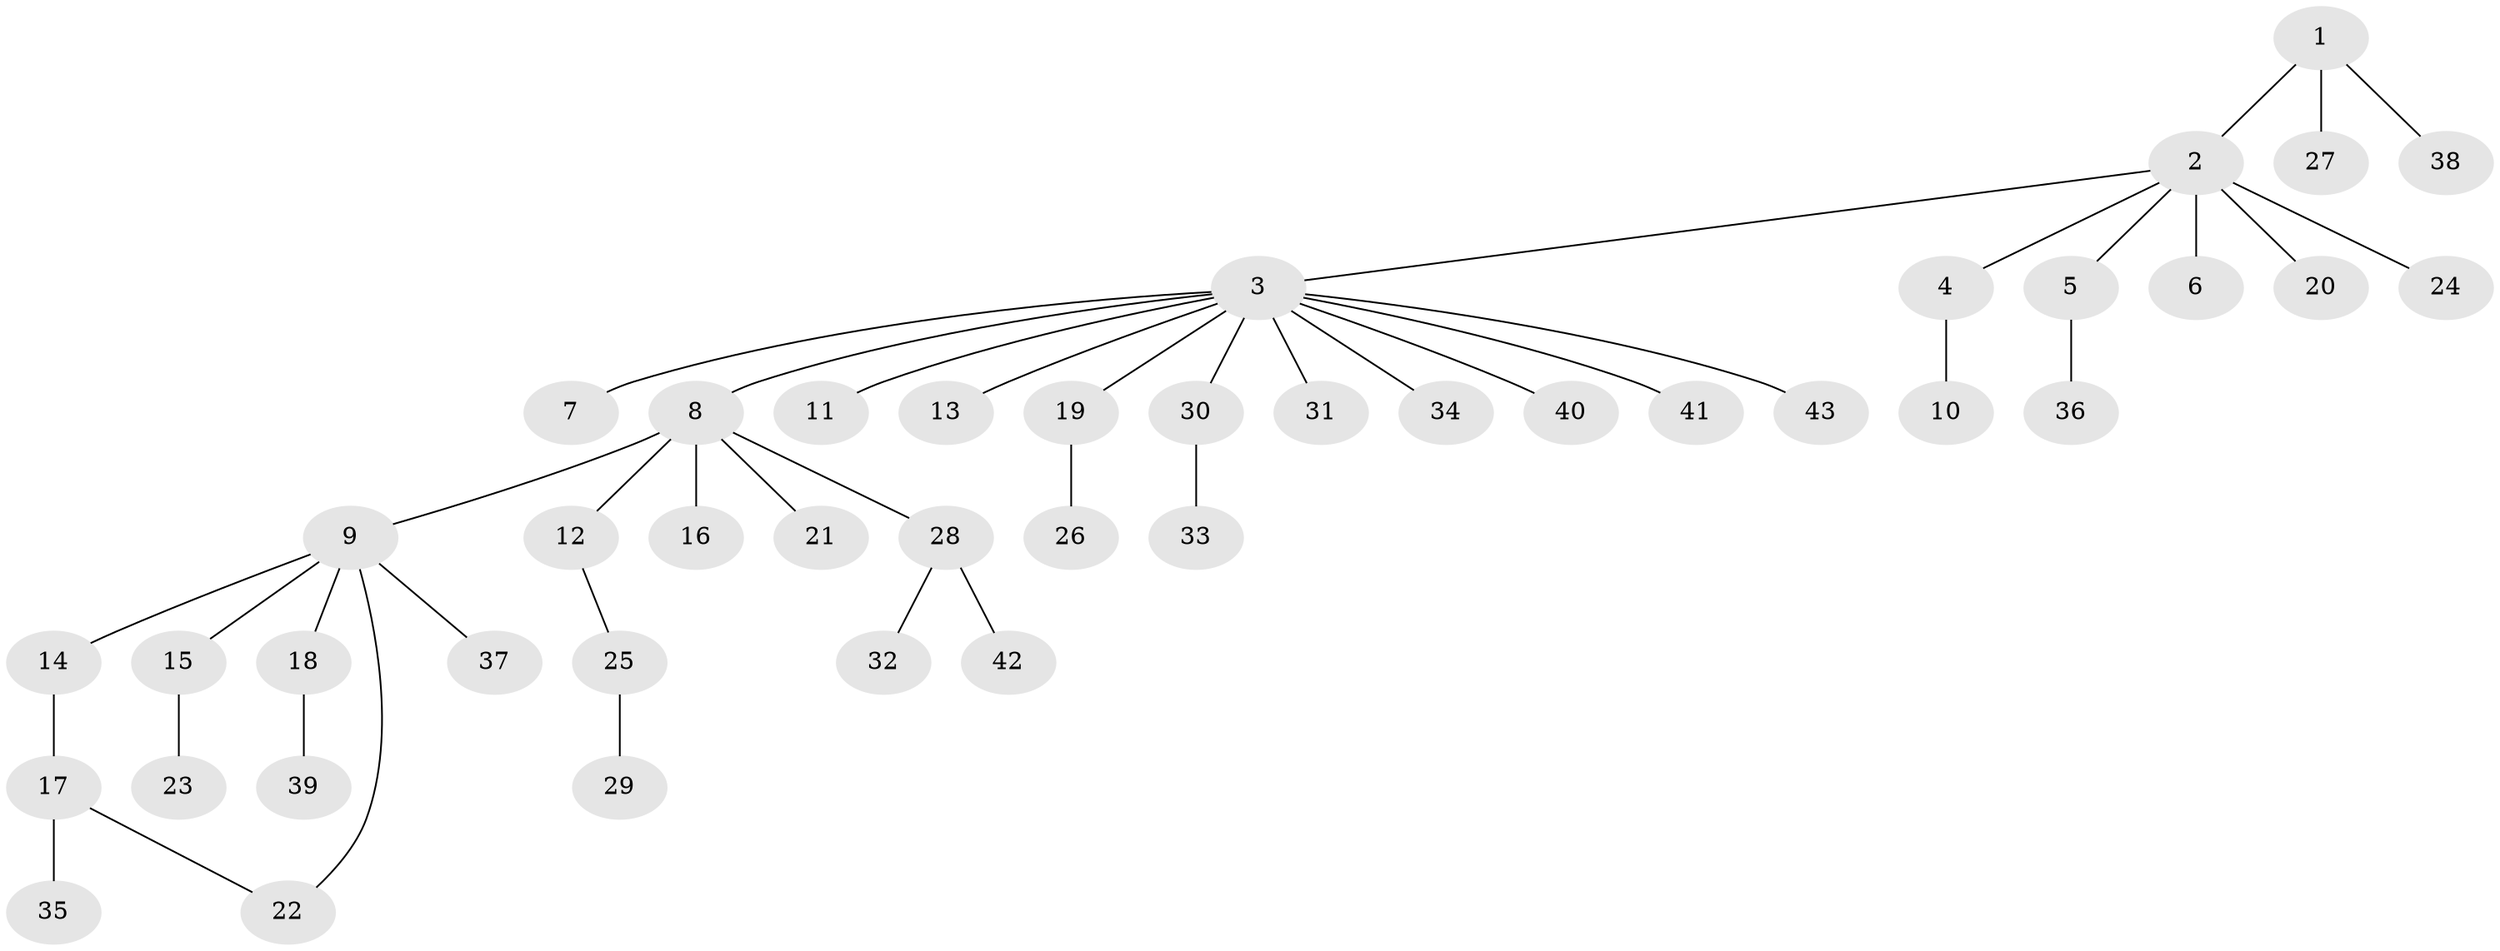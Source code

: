 // original degree distribution, {4: 0.03488372093023256, 10: 0.011627906976744186, 13: 0.011627906976744186, 5: 0.011627906976744186, 3: 0.08139534883720931, 1: 0.686046511627907, 17: 0.011627906976744186, 7: 0.011627906976744186, 2: 0.12790697674418605, 6: 0.011627906976744186}
// Generated by graph-tools (version 1.1) at 2025/50/03/04/25 22:50:42]
// undirected, 43 vertices, 43 edges
graph export_dot {
  node [color=gray90,style=filled];
  1;
  2;
  3;
  4;
  5;
  6;
  7;
  8;
  9;
  10;
  11;
  12;
  13;
  14;
  15;
  16;
  17;
  18;
  19;
  20;
  21;
  22;
  23;
  24;
  25;
  26;
  27;
  28;
  29;
  30;
  31;
  32;
  33;
  34;
  35;
  36;
  37;
  38;
  39;
  40;
  41;
  42;
  43;
  1 -- 2 [weight=1.0];
  1 -- 27 [weight=1.0];
  1 -- 38 [weight=1.0];
  2 -- 3 [weight=1.0];
  2 -- 4 [weight=1.0];
  2 -- 5 [weight=1.0];
  2 -- 6 [weight=3.0];
  2 -- 20 [weight=1.0];
  2 -- 24 [weight=1.0];
  3 -- 7 [weight=1.0];
  3 -- 8 [weight=1.0];
  3 -- 11 [weight=1.0];
  3 -- 13 [weight=1.0];
  3 -- 19 [weight=1.0];
  3 -- 30 [weight=1.0];
  3 -- 31 [weight=1.0];
  3 -- 34 [weight=1.0];
  3 -- 40 [weight=1.0];
  3 -- 41 [weight=1.0];
  3 -- 43 [weight=1.0];
  4 -- 10 [weight=3.0];
  5 -- 36 [weight=1.0];
  8 -- 9 [weight=1.0];
  8 -- 12 [weight=1.0];
  8 -- 16 [weight=11.0];
  8 -- 21 [weight=1.0];
  8 -- 28 [weight=1.0];
  9 -- 14 [weight=1.0];
  9 -- 15 [weight=1.0];
  9 -- 18 [weight=1.0];
  9 -- 22 [weight=1.0];
  9 -- 37 [weight=1.0];
  12 -- 25 [weight=1.0];
  14 -- 17 [weight=4.0];
  15 -- 23 [weight=1.0];
  17 -- 22 [weight=1.0];
  17 -- 35 [weight=1.0];
  18 -- 39 [weight=1.0];
  19 -- 26 [weight=1.0];
  25 -- 29 [weight=2.0];
  28 -- 32 [weight=1.0];
  28 -- 42 [weight=1.0];
  30 -- 33 [weight=1.0];
}
